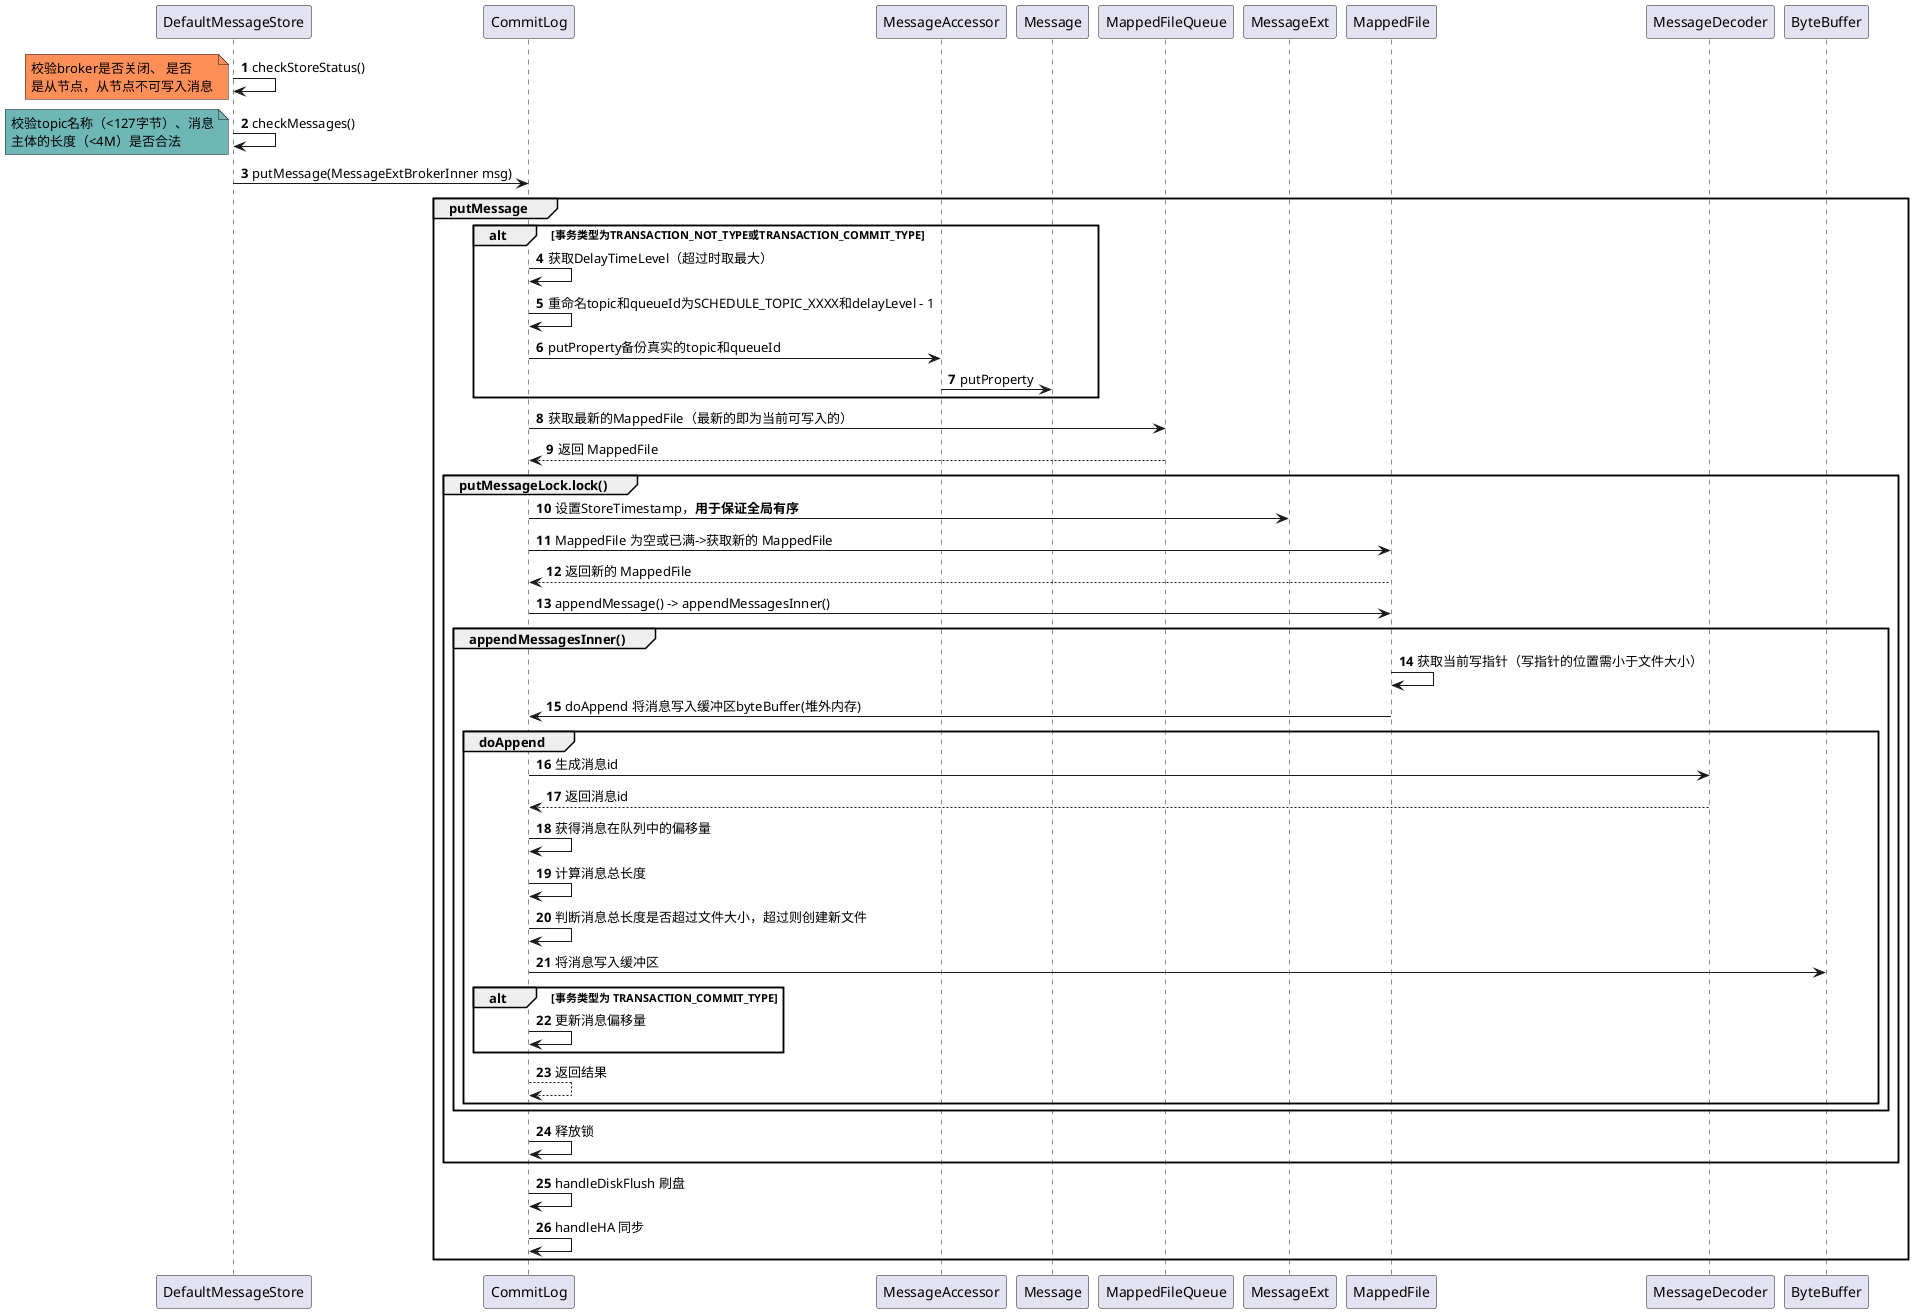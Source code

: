 @startuml
'https://plantuml.com/sequence-diagram

autonumber

DefaultMessageStore -> DefaultMessageStore: checkStoreStatus()
note left #FF8F59: 校验broker是否关闭、 是否\n是从节点，从节点不可写入消息
DefaultMessageStore -> DefaultMessageStore: checkMessages()
note left #6FB7B7: 校验topic名称（<127字节）、消息\n主体的长度（<4M）是否合法
DefaultMessageStore -> CommitLog: putMessage(MessageExtBrokerInner msg)
group putMessage
alt 事务类型为TRANSACTION_NOT_TYPE或TRANSACTION_COMMIT_TYPE
CommitLog -> CommitLog: 获取DelayTimeLevel（超过时取最大）
CommitLog -> CommitLog: 重命名topic和queueId为SCHEDULE_TOPIC_XXXX和delayLevel - 1
CommitLog -> MessageAccessor: putProperty备份真实的topic和queueId
MessageAccessor -> Message: putProperty
end
CommitLog -> MappedFileQueue: 获取最新的MappedFile（最新的即为当前可写入的）
MappedFileQueue --> CommitLog: 返回 MappedFile
group putMessageLock.lock()
CommitLog -> MessageExt: 设置StoreTimestamp，**用于保证全局有序**
CommitLog -> MappedFile: MappedFile 为空或已满->获取新的 MappedFile
MappedFile --> CommitLog: 返回新的 MappedFile
CommitLog -> MappedFile: appendMessage() -> appendMessagesInner()
group appendMessagesInner()
MappedFile -> MappedFile: 获取当前写指针（写指针的位置需小于文件大小）
MappedFile -> CommitLog: doAppend 将消息写入缓冲区byteBuffer(堆外内存)
group doAppend
CommitLog -> MessageDecoder: 生成消息id
MessageDecoder --> CommitLog: 返回消息id
CommitLog -> CommitLog: 获得消息在队列中的偏移量
CommitLog -> CommitLog: 计算消息总长度
CommitLog -> CommitLog: 判断消息总长度是否超过文件大小，超过则创建新文件
CommitLog -> ByteBuffer: 将消息写入缓冲区
alt 事务类型为 TRANSACTION_COMMIT_TYPE
CommitLog -> CommitLog: 更新消息偏移量
end
CommitLog --> CommitLog: 返回结果
end
end
CommitLog -> CommitLog: 释放锁
end
CommitLog -> CommitLog: handleDiskFlush 刷盘
CommitLog -> CommitLog: handleHA 同步
end
@enduml























